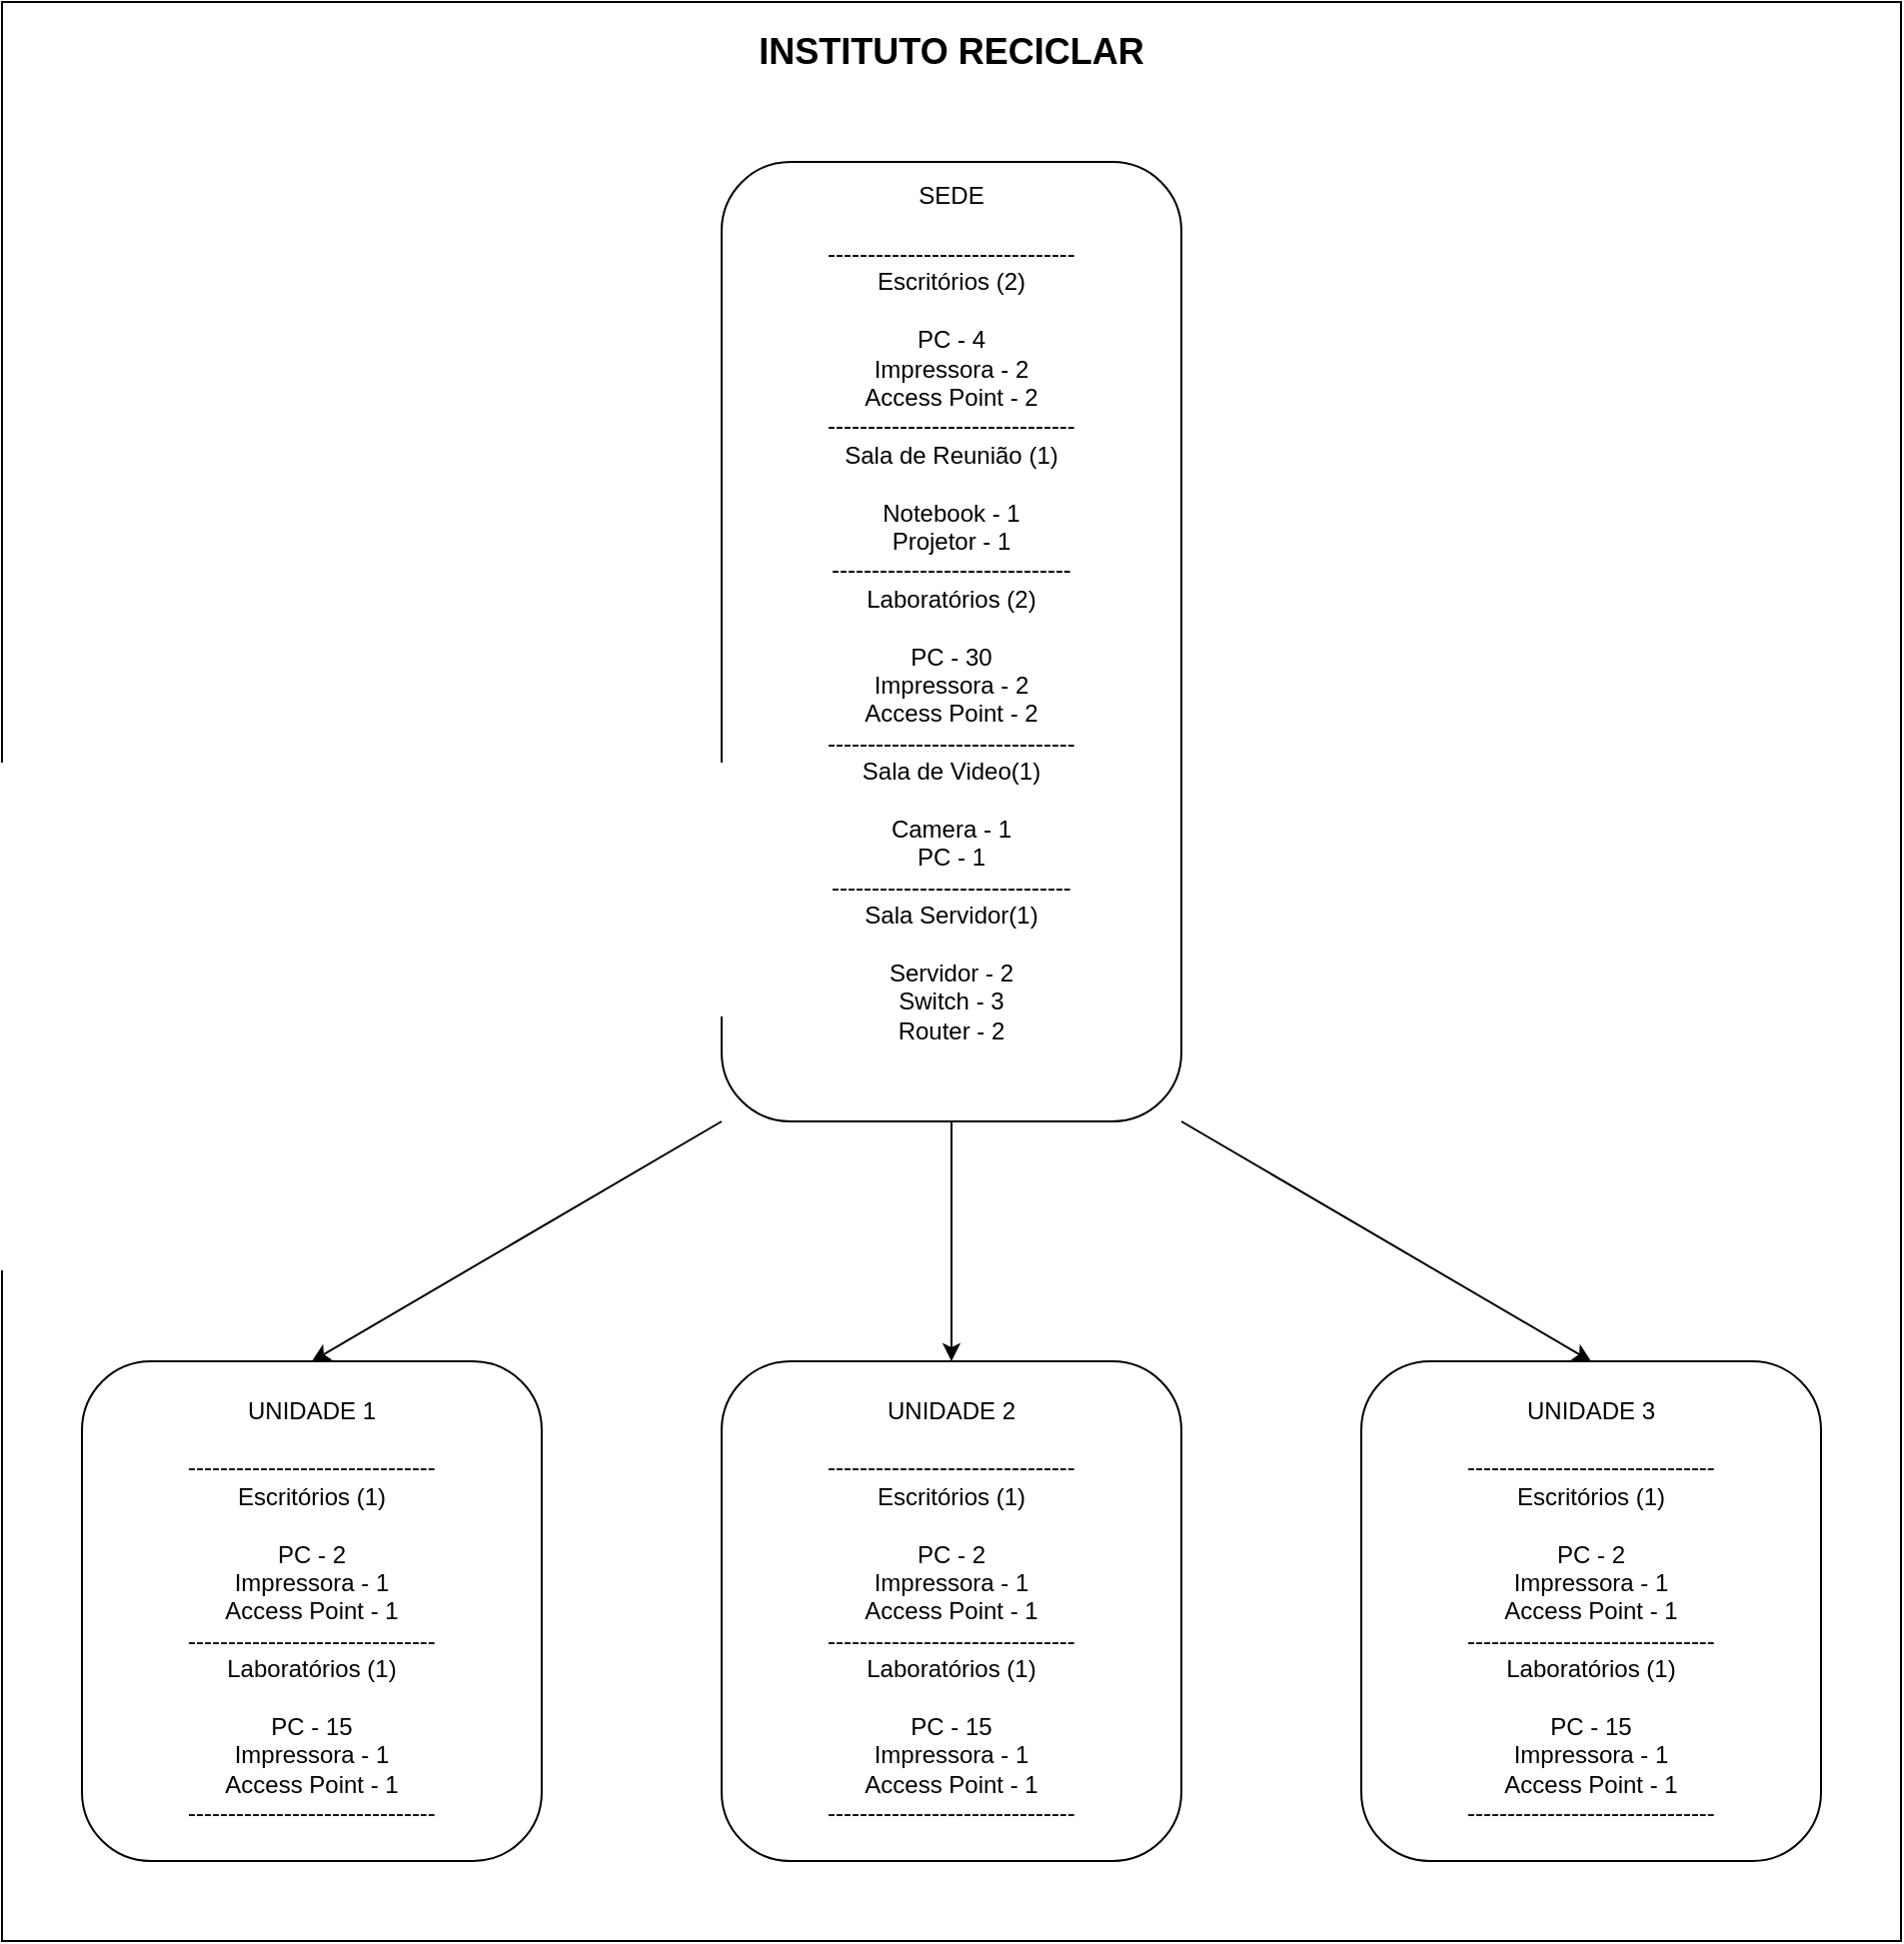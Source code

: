 <mxfile version="23.1.7" type="github">
  <diagram name="Page-1" id="ydfIUNK_gMVmEbcDhQVD">
    <mxGraphModel dx="1837" dy="2207" grid="1" gridSize="10" guides="1" tooltips="1" connect="1" arrows="1" fold="1" page="1" pageScale="1" pageWidth="850" pageHeight="1100" math="0" shadow="0">
      <root>
        <mxCell id="0" />
        <mxCell id="1" parent="0" />
        <mxCell id="63vsSF0owmm6zfgYTDCI-8" value="" style="rounded=0;whiteSpace=wrap;html=1;gradientColor=default;fillColor=none;" parent="1" vertex="1">
          <mxGeometry x="-50" y="-280" width="950" height="970" as="geometry" />
        </mxCell>
        <mxCell id="63vsSF0owmm6zfgYTDCI-5" style="rounded=0;orthogonalLoop=1;jettySize=auto;html=1;exitX=0;exitY=1;exitDx=0;exitDy=0;entryX=0.5;entryY=0;entryDx=0;entryDy=0;" parent="1" source="63vsSF0owmm6zfgYTDCI-1" target="63vsSF0owmm6zfgYTDCI-2" edge="1">
          <mxGeometry relative="1" as="geometry" />
        </mxCell>
        <mxCell id="63vsSF0owmm6zfgYTDCI-6" style="edgeStyle=orthogonalEdgeStyle;rounded=0;orthogonalLoop=1;jettySize=auto;html=1;exitX=0.5;exitY=1;exitDx=0;exitDy=0;" parent="1" source="63vsSF0owmm6zfgYTDCI-1" target="63vsSF0owmm6zfgYTDCI-4" edge="1">
          <mxGeometry relative="1" as="geometry" />
        </mxCell>
        <mxCell id="63vsSF0owmm6zfgYTDCI-7" style="rounded=0;orthogonalLoop=1;jettySize=auto;html=1;exitX=1;exitY=1;exitDx=0;exitDy=0;entryX=0.5;entryY=0;entryDx=0;entryDy=0;" parent="1" source="63vsSF0owmm6zfgYTDCI-1" target="63vsSF0owmm6zfgYTDCI-3" edge="1">
          <mxGeometry relative="1" as="geometry" />
        </mxCell>
        <mxCell id="63vsSF0owmm6zfgYTDCI-1" value="SEDE&lt;br&gt;&lt;div&gt;&lt;br&gt;&lt;/div&gt;&lt;div&gt;-------------------------------&lt;/div&gt;&lt;div&gt;&lt;span style=&quot;background-color: initial;&quot;&gt;Escritórios (2)&lt;/span&gt;&lt;br&gt;&lt;/div&gt;&lt;div&gt;&lt;br&gt;&lt;/div&gt;&lt;div&gt;PC - 4&lt;/div&gt;&lt;div&gt;Impressora - 2&lt;/div&gt;&lt;div&gt;Access Point - 2&lt;/div&gt;&lt;div&gt;&lt;span style=&quot;background-color: initial;&quot;&gt;-------------------------------&lt;/span&gt;&lt;br&gt;&lt;/div&gt;&lt;div&gt;&lt;span style=&quot;background-color: initial;&quot;&gt;Sala de Reunião (1)&lt;/span&gt;&lt;/div&gt;&lt;div&gt;&lt;span style=&quot;background-color: initial;&quot;&gt;&lt;br&gt;&lt;/span&gt;&lt;/div&gt;&lt;div&gt;&lt;span style=&quot;background-color: initial;&quot;&gt;Notebook - 1&lt;/span&gt;&lt;/div&gt;&lt;div&gt;Projetor - 1&lt;/div&gt;&lt;div&gt;------------------------------&lt;/div&gt;&lt;div&gt;Laboratórios (2)&lt;/div&gt;&lt;div&gt;&lt;br&gt;&lt;/div&gt;&lt;div&gt;PC - 30&lt;/div&gt;&lt;div&gt;Impressora - 2&lt;/div&gt;&lt;div&gt;Access Point - 2&lt;/div&gt;&lt;div&gt;-------------------------------&lt;/div&gt;&lt;div&gt;Sala de Video(1)&lt;/div&gt;&lt;div&gt;&lt;br&gt;&lt;/div&gt;&lt;div&gt;Camera - 1&lt;/div&gt;&lt;div&gt;PC - 1&lt;/div&gt;&lt;div&gt;------------------------------&lt;/div&gt;&lt;div&gt;Sala Servidor(1)&lt;/div&gt;&lt;div&gt;&lt;br&gt;&lt;/div&gt;&lt;div&gt;Servidor - 2&lt;/div&gt;&lt;div&gt;Switch - 3&lt;/div&gt;&lt;div&gt;Router - 2&lt;/div&gt;&lt;div&gt;&lt;br&gt;&lt;/div&gt;&lt;div&gt;&lt;br&gt;&lt;/div&gt;" style="rounded=1;whiteSpace=wrap;html=1;" parent="1" vertex="1">
          <mxGeometry x="310" y="-200" width="230" height="480" as="geometry" />
        </mxCell>
        <mxCell id="63vsSF0owmm6zfgYTDCI-2" value="UNIDADE 1&lt;br style=&quot;border-color: var(--border-color);&quot;&gt;&lt;div style=&quot;border-color: var(--border-color);&quot;&gt;&lt;br style=&quot;border-color: var(--border-color);&quot;&gt;&lt;/div&gt;&lt;div style=&quot;border-color: var(--border-color);&quot;&gt;-------------------------------&lt;/div&gt;&lt;div style=&quot;border-color: var(--border-color);&quot;&gt;Escritórios (1)&lt;br style=&quot;border-color: var(--border-color);&quot;&gt;&lt;/div&gt;&lt;div style=&quot;border-color: var(--border-color);&quot;&gt;&lt;br style=&quot;border-color: var(--border-color);&quot;&gt;&lt;/div&gt;&lt;div style=&quot;border-color: var(--border-color);&quot;&gt;PC - 2&lt;/div&gt;&lt;div style=&quot;border-color: var(--border-color);&quot;&gt;Impressora - 1&lt;/div&gt;&lt;div style=&quot;border-color: var(--border-color);&quot;&gt;Access Point - 1&lt;/div&gt;&lt;div style=&quot;border-color: var(--border-color);&quot;&gt;&lt;span style=&quot;border-color: var(--border-color); background-color: initial;&quot;&gt;-------------------------------&lt;/span&gt;&lt;br style=&quot;border-color: var(--border-color);&quot;&gt;&lt;/div&gt;&lt;div style=&quot;border-color: var(--border-color);&quot;&gt;Laboratórios (1)&lt;/div&gt;&lt;div style=&quot;border-color: var(--border-color);&quot;&gt;&lt;br style=&quot;border-color: var(--border-color);&quot;&gt;&lt;/div&gt;&lt;div style=&quot;border-color: var(--border-color);&quot;&gt;PC - 15&lt;/div&gt;&lt;div style=&quot;border-color: var(--border-color);&quot;&gt;Impressora - 1&lt;/div&gt;&lt;div style=&quot;border-color: var(--border-color);&quot;&gt;Access Point - 1&lt;/div&gt;&lt;div style=&quot;border-color: var(--border-color);&quot;&gt;-------------------------------&lt;/div&gt;" style="rounded=1;whiteSpace=wrap;html=1;" parent="1" vertex="1">
          <mxGeometry x="-10" y="400" width="230" height="250" as="geometry" />
        </mxCell>
        <mxCell id="63vsSF0owmm6zfgYTDCI-3" value="UNIDADE 3&lt;br style=&quot;border-color: var(--border-color);&quot;&gt;&lt;div style=&quot;border-color: var(--border-color);&quot;&gt;&lt;br style=&quot;border-color: var(--border-color);&quot;&gt;&lt;/div&gt;&lt;div style=&quot;border-color: var(--border-color);&quot;&gt;-------------------------------&lt;/div&gt;&lt;div style=&quot;border-color: var(--border-color);&quot;&gt;Escritórios (1)&lt;br style=&quot;border-color: var(--border-color);&quot;&gt;&lt;/div&gt;&lt;div style=&quot;border-color: var(--border-color);&quot;&gt;&lt;br style=&quot;border-color: var(--border-color);&quot;&gt;&lt;/div&gt;&lt;div style=&quot;border-color: var(--border-color);&quot;&gt;PC - 2&lt;/div&gt;&lt;div style=&quot;border-color: var(--border-color);&quot;&gt;Impressora - 1&lt;/div&gt;&lt;div style=&quot;border-color: var(--border-color);&quot;&gt;Access Point - 1&lt;/div&gt;&lt;div style=&quot;border-color: var(--border-color);&quot;&gt;-------------------------------&lt;br style=&quot;border-color: var(--border-color);&quot;&gt;&lt;/div&gt;&lt;div style=&quot;border-color: var(--border-color);&quot;&gt;Laboratórios (1)&lt;/div&gt;&lt;div style=&quot;border-color: var(--border-color);&quot;&gt;&lt;br style=&quot;border-color: var(--border-color);&quot;&gt;&lt;/div&gt;&lt;div style=&quot;border-color: var(--border-color);&quot;&gt;PC - 15&lt;/div&gt;&lt;div style=&quot;border-color: var(--border-color);&quot;&gt;Impressora - 1&lt;/div&gt;&lt;div style=&quot;border-color: var(--border-color);&quot;&gt;Access Point - 1&lt;/div&gt;&lt;div style=&quot;border-color: var(--border-color);&quot;&gt;-------------------------------&lt;/div&gt;" style="rounded=1;whiteSpace=wrap;html=1;" parent="1" vertex="1">
          <mxGeometry x="630" y="400" width="230" height="250" as="geometry" />
        </mxCell>
        <mxCell id="63vsSF0owmm6zfgYTDCI-4" value="UNIDADE 2&lt;br style=&quot;border-color: var(--border-color);&quot;&gt;&lt;div style=&quot;border-color: var(--border-color);&quot;&gt;&lt;br style=&quot;border-color: var(--border-color);&quot;&gt;&lt;/div&gt;&lt;div style=&quot;border-color: var(--border-color);&quot;&gt;-------------------------------&lt;/div&gt;&lt;div style=&quot;border-color: var(--border-color);&quot;&gt;Escritórios (1)&lt;br style=&quot;border-color: var(--border-color);&quot;&gt;&lt;/div&gt;&lt;div style=&quot;border-color: var(--border-color);&quot;&gt;&lt;br style=&quot;border-color: var(--border-color);&quot;&gt;&lt;/div&gt;&lt;div style=&quot;border-color: var(--border-color);&quot;&gt;PC - 2&lt;/div&gt;&lt;div style=&quot;border-color: var(--border-color);&quot;&gt;Impressora - 1&lt;/div&gt;&lt;div style=&quot;border-color: var(--border-color);&quot;&gt;Access Point - 1&lt;/div&gt;&lt;div style=&quot;border-color: var(--border-color);&quot;&gt;-------------------------------&lt;br style=&quot;border-color: var(--border-color);&quot;&gt;&lt;/div&gt;&lt;div style=&quot;border-color: var(--border-color);&quot;&gt;Laboratórios (1)&lt;/div&gt;&lt;div style=&quot;border-color: var(--border-color);&quot;&gt;&lt;br style=&quot;border-color: var(--border-color);&quot;&gt;&lt;/div&gt;&lt;div style=&quot;border-color: var(--border-color);&quot;&gt;PC - 15&lt;/div&gt;&lt;div style=&quot;border-color: var(--border-color);&quot;&gt;Impressora - 1&lt;/div&gt;&lt;div style=&quot;border-color: var(--border-color);&quot;&gt;Access Point - 1&lt;/div&gt;&lt;div style=&quot;border-color: var(--border-color);&quot;&gt;-------------------------------&lt;/div&gt;" style="rounded=1;whiteSpace=wrap;html=1;" parent="1" vertex="1">
          <mxGeometry x="310" y="400" width="230" height="250" as="geometry" />
        </mxCell>
        <mxCell id="63vsSF0owmm6zfgYTDCI-9" value="&lt;b&gt;&lt;font style=&quot;font-size: 18px;&quot;&gt;INSTITUTO RECICLAR&lt;/font&gt;&lt;/b&gt;" style="text;html=1;align=center;verticalAlign=middle;whiteSpace=wrap;rounded=0;" parent="1" vertex="1">
          <mxGeometry x="165" y="-270" width="520" height="30" as="geometry" />
        </mxCell>
      </root>
    </mxGraphModel>
  </diagram>
</mxfile>
